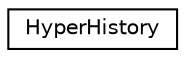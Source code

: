 digraph G
{
  edge [fontname="Helvetica",fontsize="10",labelfontname="Helvetica",labelfontsize="10"];
  node [fontname="Helvetica",fontsize="10",shape=record];
  rankdir="LR";
  Node1 [label="HyperHistory",height=0.2,width=0.4,color="black", fillcolor="white", style="filled",URL="$struct_hyper_history.html"];
}
